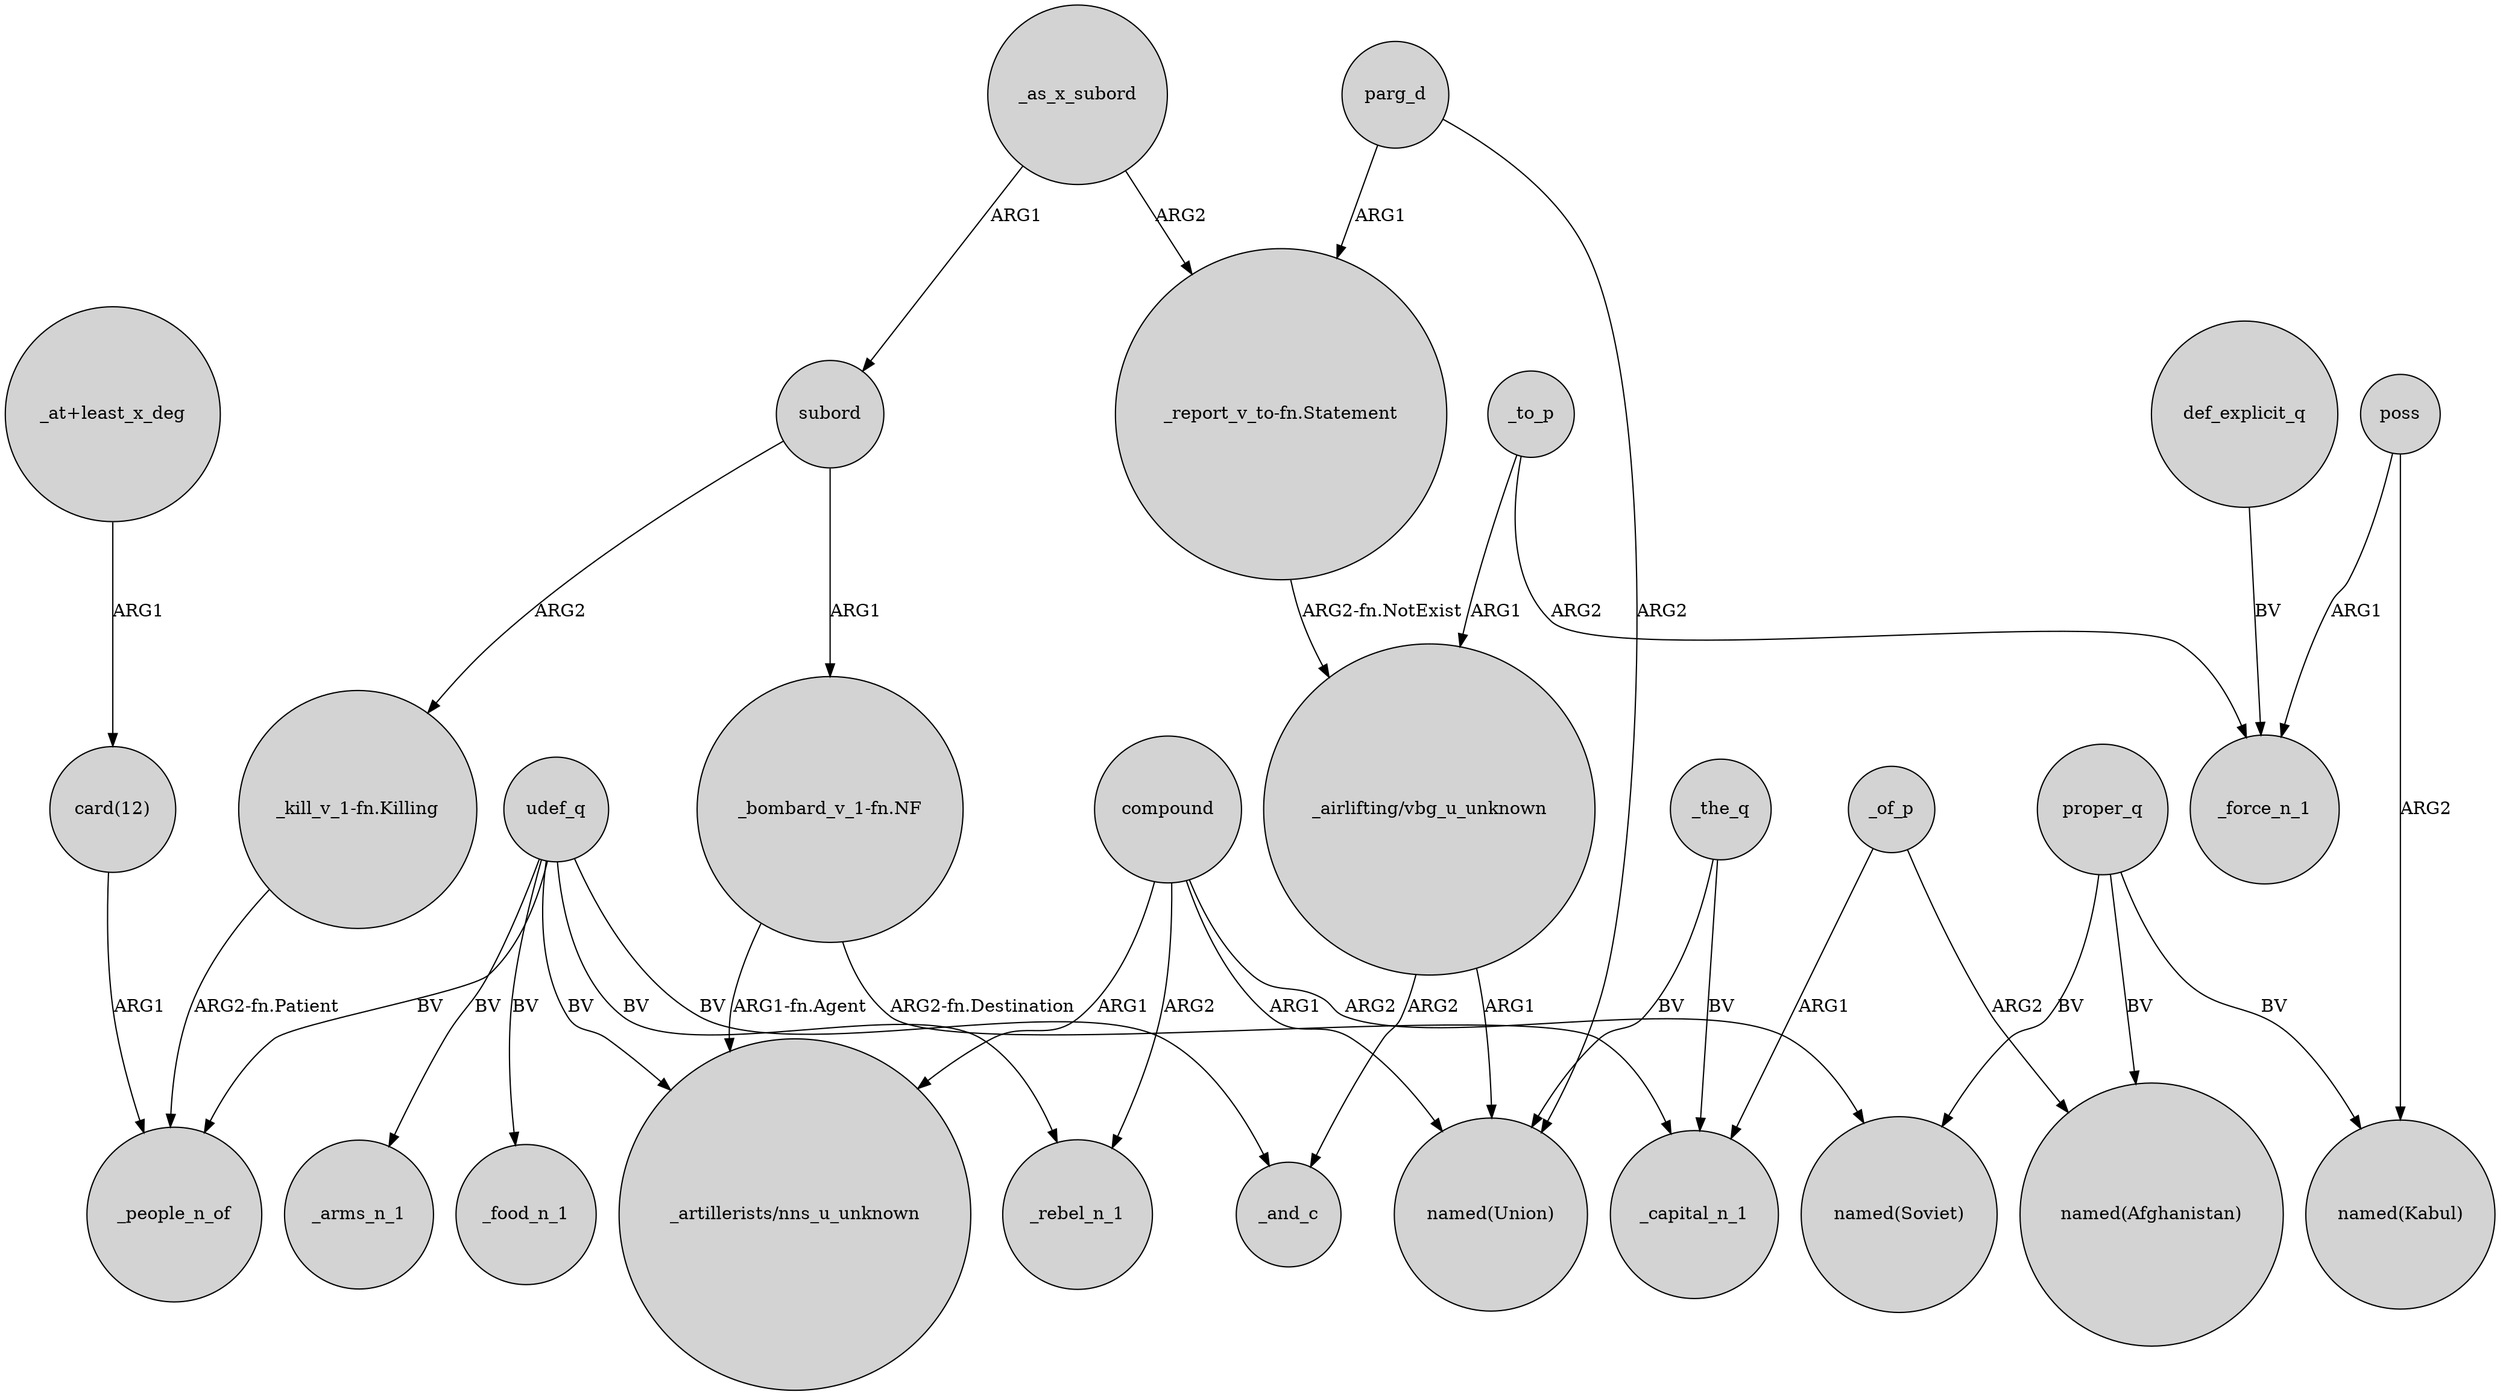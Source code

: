 digraph {
	node [shape=circle style=filled]
	_as_x_subord -> subord [label=ARG1]
	_to_p -> "_airlifting/vbg_u_unknown" [label=ARG1]
	"_airlifting/vbg_u_unknown" -> "named(Union)" [label=ARG1]
	"_bombard_v_1-fn.NF" -> _capital_n_1 [label="ARG2-fn.Destination"]
	poss -> _force_n_1 [label=ARG1]
	_as_x_subord -> "_report_v_to-fn.Statement" [label=ARG2]
	proper_q -> "named(Afghanistan)" [label=BV]
	_to_p -> _force_n_1 [label=ARG2]
	udef_q -> _arms_n_1 [label=BV]
	proper_q -> "named(Soviet)" [label=BV]
	"card(12)" -> _people_n_of [label=ARG1]
	parg_d -> "named(Union)" [label=ARG2]
	udef_q -> _food_n_1 [label=BV]
	_the_q -> "named(Union)" [label=BV]
	subord -> "_bombard_v_1-fn.NF" [label=ARG1]
	"_at+least_x_deg" -> "card(12)" [label=ARG1]
	udef_q -> _people_n_of [label=BV]
	"_bombard_v_1-fn.NF" -> "_artillerists/nns_u_unknown" [label="ARG1-fn.Agent"]
	compound -> _rebel_n_1 [label=ARG2]
	_the_q -> _capital_n_1 [label=BV]
	udef_q -> "_artillerists/nns_u_unknown" [label=BV]
	compound -> "named(Union)" [label=ARG1]
	compound -> "_artillerists/nns_u_unknown" [label=ARG1]
	"_report_v_to-fn.Statement" -> "_airlifting/vbg_u_unknown" [label="ARG2-fn.NotExist"]
	parg_d -> "_report_v_to-fn.Statement" [label=ARG1]
	subord -> "_kill_v_1-fn.Killing" [label=ARG2]
	compound -> "named(Soviet)" [label=ARG2]
	_of_p -> "named(Afghanistan)" [label=ARG2]
	udef_q -> _rebel_n_1 [label=BV]
	def_explicit_q -> _force_n_1 [label=BV]
	_of_p -> _capital_n_1 [label=ARG1]
	"_airlifting/vbg_u_unknown" -> _and_c [label=ARG2]
	"_kill_v_1-fn.Killing" -> _people_n_of [label="ARG2-fn.Patient"]
	poss -> "named(Kabul)" [label=ARG2]
	udef_q -> _and_c [label=BV]
	proper_q -> "named(Kabul)" [label=BV]
}
